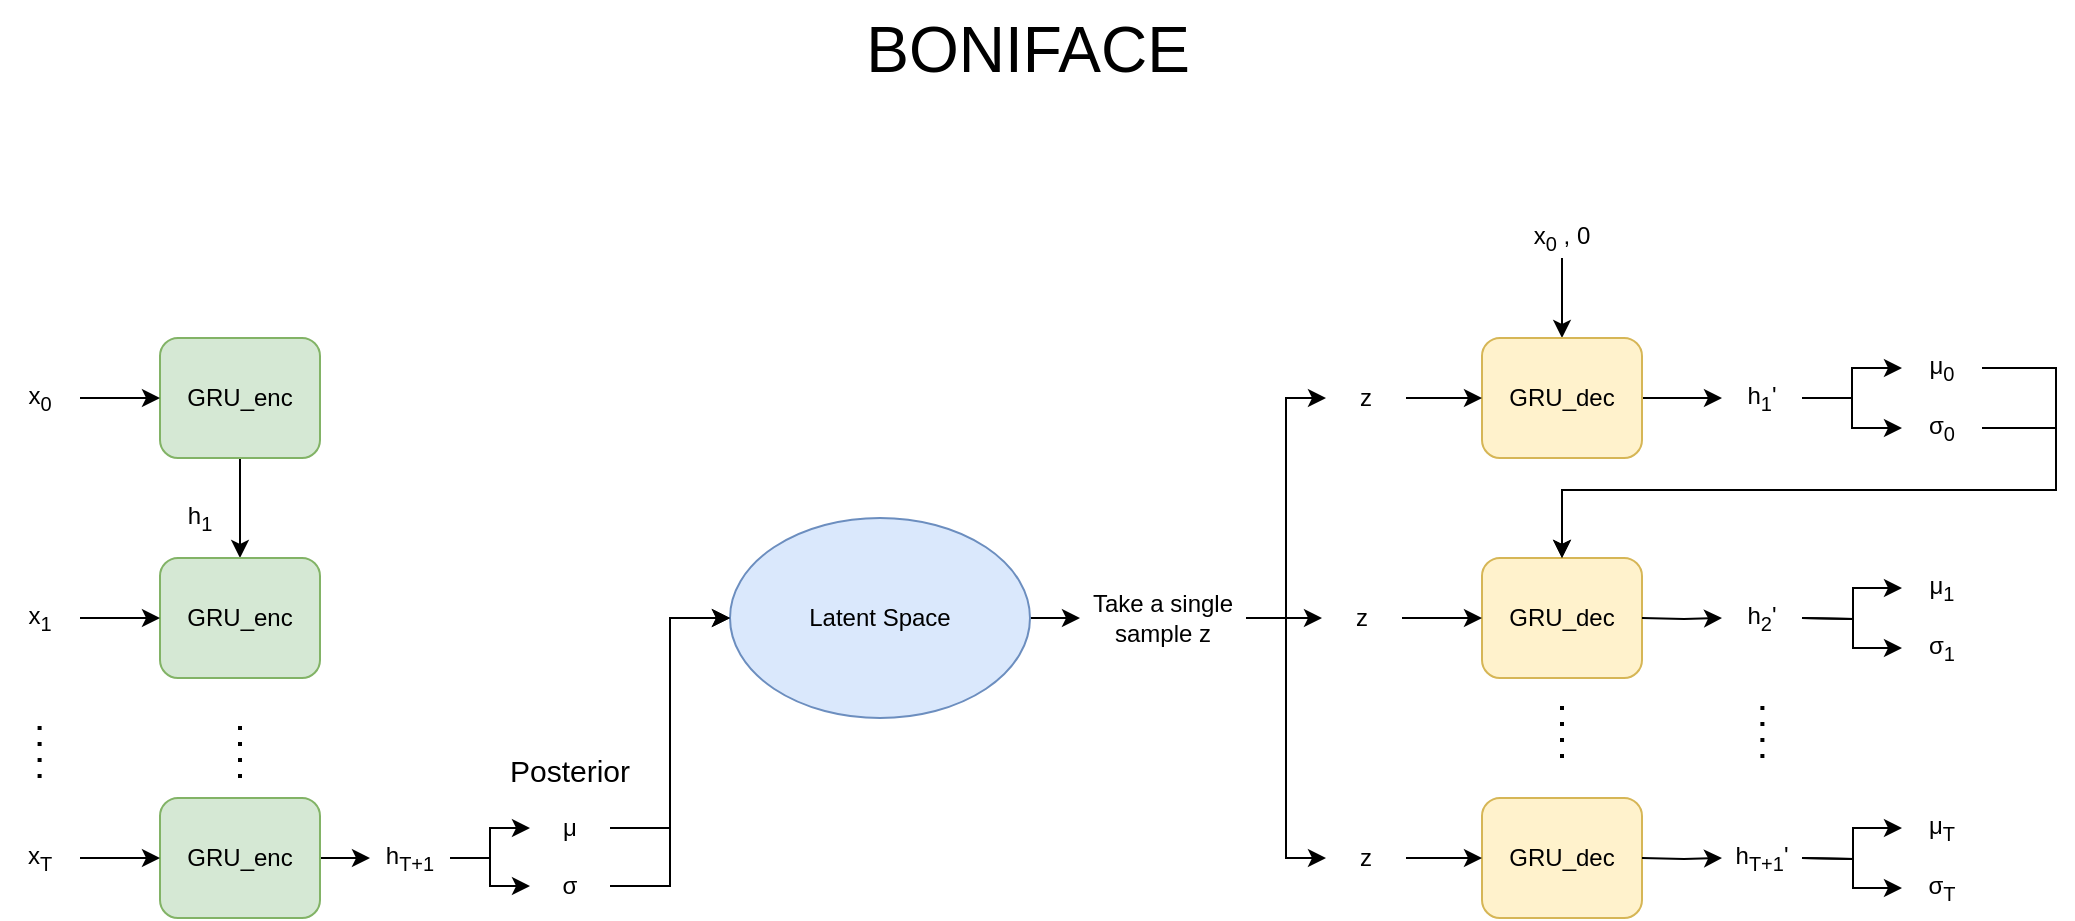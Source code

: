<mxfile version="14.6.7" type="device"><diagram id="DZ8NXuXy_GfrIPUwnaeM" name="Page-1"><mxGraphModel dx="1673" dy="916" grid="1" gridSize="10" guides="1" tooltips="1" connect="1" arrows="1" fold="1" page="1" pageScale="1" pageWidth="1169" pageHeight="827" math="0" shadow="0"><root><mxCell id="0"/><mxCell id="1" parent="0"/><mxCell id="oNLBXndo9JrF9wz1wPDk-12" value="" style="edgeStyle=orthogonalEdgeStyle;rounded=0;orthogonalLoop=1;jettySize=auto;html=1;" edge="1" parent="1" source="oNLBXndo9JrF9wz1wPDk-1" target="oNLBXndo9JrF9wz1wPDk-2"><mxGeometry relative="1" as="geometry"/></mxCell><mxCell id="oNLBXndo9JrF9wz1wPDk-1" value="GRU_enc" style="rounded=1;whiteSpace=wrap;html=1;fillColor=#d5e8d4;strokeColor=#82b366;" vertex="1" parent="1"><mxGeometry x="151" y="299" width="80" height="60" as="geometry"/></mxCell><mxCell id="oNLBXndo9JrF9wz1wPDk-2" value="GRU_enc" style="rounded=1;whiteSpace=wrap;html=1;fillColor=#d5e8d4;strokeColor=#82b366;" vertex="1" parent="1"><mxGeometry x="151" y="409" width="80" height="60" as="geometry"/></mxCell><mxCell id="oNLBXndo9JrF9wz1wPDk-87" value="" style="edgeStyle=orthogonalEdgeStyle;rounded=0;orthogonalLoop=1;jettySize=auto;html=1;" edge="1" parent="1" source="oNLBXndo9JrF9wz1wPDk-3" target="oNLBXndo9JrF9wz1wPDk-21"><mxGeometry relative="1" as="geometry"/></mxCell><mxCell id="oNLBXndo9JrF9wz1wPDk-3" value="GRU_enc" style="rounded=1;whiteSpace=wrap;html=1;fillColor=#d5e8d4;strokeColor=#82b366;" vertex="1" parent="1"><mxGeometry x="151" y="529" width="80" height="60" as="geometry"/></mxCell><mxCell id="oNLBXndo9JrF9wz1wPDk-6" value="" style="edgeStyle=orthogonalEdgeStyle;rounded=0;orthogonalLoop=1;jettySize=auto;html=1;" edge="1" parent="1" source="oNLBXndo9JrF9wz1wPDk-5" target="oNLBXndo9JrF9wz1wPDk-1"><mxGeometry relative="1" as="geometry"/></mxCell><mxCell id="oNLBXndo9JrF9wz1wPDk-5" value="x&lt;sub&gt;0&lt;/sub&gt;" style="text;html=1;strokeColor=none;fillColor=none;align=center;verticalAlign=middle;whiteSpace=wrap;rounded=0;" vertex="1" parent="1"><mxGeometry x="71" y="319" width="40" height="20" as="geometry"/></mxCell><mxCell id="oNLBXndo9JrF9wz1wPDk-7" value="" style="edgeStyle=orthogonalEdgeStyle;rounded=0;orthogonalLoop=1;jettySize=auto;html=1;" edge="1" source="oNLBXndo9JrF9wz1wPDk-8" parent="1"><mxGeometry relative="1" as="geometry"><mxPoint x="151" y="439" as="targetPoint"/></mxGeometry></mxCell><mxCell id="oNLBXndo9JrF9wz1wPDk-8" value="x&lt;sub&gt;1&lt;/sub&gt;" style="text;html=1;strokeColor=none;fillColor=none;align=center;verticalAlign=middle;whiteSpace=wrap;rounded=0;" vertex="1" parent="1"><mxGeometry x="71" y="429" width="40" height="20" as="geometry"/></mxCell><mxCell id="oNLBXndo9JrF9wz1wPDk-9" value="" style="edgeStyle=orthogonalEdgeStyle;rounded=0;orthogonalLoop=1;jettySize=auto;html=1;" edge="1" source="oNLBXndo9JrF9wz1wPDk-10" parent="1"><mxGeometry relative="1" as="geometry"><mxPoint x="151" y="559" as="targetPoint"/></mxGeometry></mxCell><mxCell id="oNLBXndo9JrF9wz1wPDk-10" value="x&lt;sub&gt;T&lt;/sub&gt;" style="text;html=1;strokeColor=none;fillColor=none;align=center;verticalAlign=middle;whiteSpace=wrap;rounded=0;" vertex="1" parent="1"><mxGeometry x="71" y="549" width="40" height="20" as="geometry"/></mxCell><mxCell id="oNLBXndo9JrF9wz1wPDk-15" value="" style="edgeStyle=orthogonalEdgeStyle;rounded=0;orthogonalLoop=1;jettySize=auto;html=1;" edge="1" parent="1" source="oNLBXndo9JrF9wz1wPDk-14"><mxGeometry relative="1" as="geometry"><mxPoint x="852" y="299" as="targetPoint"/></mxGeometry></mxCell><mxCell id="oNLBXndo9JrF9wz1wPDk-14" value="x&lt;sub&gt;0&lt;/sub&gt; , 0&lt;br&gt;&lt;sub&gt;&lt;/sub&gt;" style="text;html=1;strokeColor=none;fillColor=none;align=center;verticalAlign=middle;whiteSpace=wrap;rounded=0;" vertex="1" parent="1"><mxGeometry x="832" y="239" width="40" height="20" as="geometry"/></mxCell><mxCell id="oNLBXndo9JrF9wz1wPDk-16" value="h&lt;sub&gt;1&lt;/sub&gt;" style="text;html=1;strokeColor=none;fillColor=none;align=center;verticalAlign=middle;whiteSpace=wrap;rounded=0;" vertex="1" parent="1"><mxGeometry x="151" y="379" width="40" height="20" as="geometry"/></mxCell><mxCell id="oNLBXndo9JrF9wz1wPDk-17" value="" style="endArrow=none;dashed=1;html=1;dashPattern=1 3;strokeWidth=2;" edge="1" parent="1"><mxGeometry width="50" height="50" relative="1" as="geometry"><mxPoint x="191" y="519" as="sourcePoint"/><mxPoint x="191" y="489" as="targetPoint"/></mxGeometry></mxCell><mxCell id="oNLBXndo9JrF9wz1wPDk-112" value="" style="edgeStyle=orthogonalEdgeStyle;rounded=0;orthogonalLoop=1;jettySize=auto;html=1;" edge="1" parent="1" source="oNLBXndo9JrF9wz1wPDk-18" target="oNLBXndo9JrF9wz1wPDk-37"><mxGeometry relative="1" as="geometry"/></mxCell><mxCell id="oNLBXndo9JrF9wz1wPDk-18" value="Latent Space" style="ellipse;whiteSpace=wrap;html=1;fillColor=#dae8fc;strokeColor=#6c8ebf;" vertex="1" parent="1"><mxGeometry x="436" y="389" width="150" height="100" as="geometry"/></mxCell><mxCell id="oNLBXndo9JrF9wz1wPDk-20" value="" style="endArrow=none;dashed=1;html=1;dashPattern=1 3;strokeWidth=2;" edge="1" parent="1"><mxGeometry width="50" height="50" relative="1" as="geometry"><mxPoint x="90.8" y="519" as="sourcePoint"/><mxPoint x="90.8" y="489" as="targetPoint"/></mxGeometry></mxCell><mxCell id="oNLBXndo9JrF9wz1wPDk-90" style="edgeStyle=orthogonalEdgeStyle;rounded=0;orthogonalLoop=1;jettySize=auto;html=1;entryX=0;entryY=0.5;entryDx=0;entryDy=0;" edge="1" parent="1" source="oNLBXndo9JrF9wz1wPDk-21" target="oNLBXndo9JrF9wz1wPDk-88"><mxGeometry relative="1" as="geometry"/></mxCell><mxCell id="oNLBXndo9JrF9wz1wPDk-91" style="edgeStyle=orthogonalEdgeStyle;rounded=0;orthogonalLoop=1;jettySize=auto;html=1;exitX=1;exitY=0.5;exitDx=0;exitDy=0;entryX=0;entryY=0.5;entryDx=0;entryDy=0;" edge="1" parent="1" source="oNLBXndo9JrF9wz1wPDk-21" target="oNLBXndo9JrF9wz1wPDk-89"><mxGeometry relative="1" as="geometry"/></mxCell><mxCell id="oNLBXndo9JrF9wz1wPDk-21" value="h&lt;sub&gt;T+1&lt;/sub&gt;" style="text;html=1;strokeColor=none;fillColor=none;align=center;verticalAlign=middle;whiteSpace=wrap;rounded=0;" vertex="1" parent="1"><mxGeometry x="256" y="549" width="40" height="20" as="geometry"/></mxCell><mxCell id="oNLBXndo9JrF9wz1wPDk-33" style="edgeStyle=orthogonalEdgeStyle;rounded=0;orthogonalLoop=1;jettySize=auto;html=1;exitX=1;exitY=0.5;exitDx=0;exitDy=0;entryX=0;entryY=0.5;entryDx=0;entryDy=0;" edge="1" parent="1" source="oNLBXndo9JrF9wz1wPDk-22" target="oNLBXndo9JrF9wz1wPDk-31"><mxGeometry relative="1" as="geometry"/></mxCell><mxCell id="oNLBXndo9JrF9wz1wPDk-22" value="GRU_dec" style="rounded=1;whiteSpace=wrap;html=1;fillColor=#fff2cc;strokeColor=#d6b656;" vertex="1" parent="1"><mxGeometry x="812" y="299" width="80" height="60" as="geometry"/></mxCell><mxCell id="oNLBXndo9JrF9wz1wPDk-23" value="GRU_dec" style="rounded=1;whiteSpace=wrap;html=1;fillColor=#fff2cc;strokeColor=#d6b656;" vertex="1" parent="1"><mxGeometry x="812" y="409" width="80" height="60" as="geometry"/></mxCell><mxCell id="oNLBXndo9JrF9wz1wPDk-24" value="GRU_dec" style="rounded=1;whiteSpace=wrap;html=1;fillColor=#fff2cc;strokeColor=#d6b656;" vertex="1" parent="1"><mxGeometry x="812" y="529" width="80" height="60" as="geometry"/></mxCell><mxCell id="oNLBXndo9JrF9wz1wPDk-29" value="" style="edgeStyle=orthogonalEdgeStyle;rounded=0;orthogonalLoop=1;jettySize=auto;html=1;" edge="1" source="oNLBXndo9JrF9wz1wPDk-30" parent="1"><mxGeometry relative="1" as="geometry"><mxPoint x="812" y="329" as="targetPoint"/></mxGeometry></mxCell><mxCell id="oNLBXndo9JrF9wz1wPDk-30" value="z" style="text;html=1;strokeColor=none;fillColor=none;align=center;verticalAlign=middle;whiteSpace=wrap;rounded=0;" vertex="1" parent="1"><mxGeometry x="734" y="319" width="40" height="20" as="geometry"/></mxCell><mxCell id="oNLBXndo9JrF9wz1wPDk-100" style="edgeStyle=orthogonalEdgeStyle;rounded=0;orthogonalLoop=1;jettySize=auto;html=1;entryX=0;entryY=0.5;entryDx=0;entryDy=0;" edge="1" parent="1" source="oNLBXndo9JrF9wz1wPDk-31" target="oNLBXndo9JrF9wz1wPDk-77"><mxGeometry relative="1" as="geometry"/></mxCell><mxCell id="oNLBXndo9JrF9wz1wPDk-101" style="edgeStyle=orthogonalEdgeStyle;rounded=0;orthogonalLoop=1;jettySize=auto;html=1;entryX=0;entryY=0.5;entryDx=0;entryDy=0;" edge="1" parent="1" source="oNLBXndo9JrF9wz1wPDk-31" target="oNLBXndo9JrF9wz1wPDk-78"><mxGeometry relative="1" as="geometry"/></mxCell><mxCell id="oNLBXndo9JrF9wz1wPDk-31" value="h&lt;sub&gt;1&lt;/sub&gt;'" style="text;html=1;strokeColor=none;fillColor=none;align=center;verticalAlign=middle;whiteSpace=wrap;rounded=0;" vertex="1" parent="1"><mxGeometry x="932" y="319" width="40" height="20" as="geometry"/></mxCell><mxCell id="oNLBXndo9JrF9wz1wPDk-114" style="edgeStyle=orthogonalEdgeStyle;rounded=0;orthogonalLoop=1;jettySize=auto;html=1;entryX=0;entryY=0.5;entryDx=0;entryDy=0;" edge="1" parent="1" source="oNLBXndo9JrF9wz1wPDk-37" target="oNLBXndo9JrF9wz1wPDk-99"><mxGeometry relative="1" as="geometry"/></mxCell><mxCell id="oNLBXndo9JrF9wz1wPDk-116" style="edgeStyle=orthogonalEdgeStyle;rounded=0;orthogonalLoop=1;jettySize=auto;html=1;entryX=0;entryY=0.5;entryDx=0;entryDy=0;" edge="1" parent="1" source="oNLBXndo9JrF9wz1wPDk-37" target="oNLBXndo9JrF9wz1wPDk-30"><mxGeometry relative="1" as="geometry"/></mxCell><mxCell id="oNLBXndo9JrF9wz1wPDk-117" style="edgeStyle=orthogonalEdgeStyle;rounded=0;orthogonalLoop=1;jettySize=auto;html=1;entryX=0;entryY=0.5;entryDx=0;entryDy=0;" edge="1" parent="1" source="oNLBXndo9JrF9wz1wPDk-37" target="oNLBXndo9JrF9wz1wPDk-84"><mxGeometry relative="1" as="geometry"/></mxCell><mxCell id="oNLBXndo9JrF9wz1wPDk-37" value="&lt;div&gt;Take a single sample z&lt;br&gt;&lt;/div&gt;" style="text;html=1;strokeColor=none;fillColor=none;align=center;verticalAlign=middle;whiteSpace=wrap;rounded=0;" vertex="1" parent="1"><mxGeometry x="611" y="421" width="83" height="36" as="geometry"/></mxCell><mxCell id="oNLBXndo9JrF9wz1wPDk-57" style="edgeStyle=orthogonalEdgeStyle;rounded=0;orthogonalLoop=1;jettySize=auto;html=1;exitX=1;exitY=0.5;exitDx=0;exitDy=0;entryX=0;entryY=0.5;entryDx=0;entryDy=0;" edge="1" target="oNLBXndo9JrF9wz1wPDk-59" parent="1"><mxGeometry relative="1" as="geometry"><mxPoint x="892" y="439" as="sourcePoint"/></mxGeometry></mxCell><mxCell id="oNLBXndo9JrF9wz1wPDk-59" value="h&lt;sub&gt;2&lt;/sub&gt;'" style="text;html=1;strokeColor=none;fillColor=none;align=center;verticalAlign=middle;whiteSpace=wrap;rounded=0;" vertex="1" parent="1"><mxGeometry x="932" y="429" width="40" height="20" as="geometry"/></mxCell><mxCell id="oNLBXndo9JrF9wz1wPDk-69" style="edgeStyle=orthogonalEdgeStyle;rounded=0;orthogonalLoop=1;jettySize=auto;html=1;exitX=1;exitY=0.5;exitDx=0;exitDy=0;entryX=0;entryY=0.5;entryDx=0;entryDy=0;" edge="1" target="oNLBXndo9JrF9wz1wPDk-71" parent="1"><mxGeometry relative="1" as="geometry"><mxPoint x="892" y="559" as="sourcePoint"/></mxGeometry></mxCell><mxCell id="oNLBXndo9JrF9wz1wPDk-71" value="h&lt;sub&gt;T+1&lt;/sub&gt;'" style="text;html=1;strokeColor=none;fillColor=none;align=center;verticalAlign=middle;whiteSpace=wrap;rounded=0;" vertex="1" parent="1"><mxGeometry x="932" y="549" width="40" height="20" as="geometry"/></mxCell><mxCell id="oNLBXndo9JrF9wz1wPDk-74" value="" style="endArrow=none;dashed=1;html=1;dashPattern=1 3;strokeWidth=2;" edge="1" parent="1"><mxGeometry width="50" height="50" relative="1" as="geometry"><mxPoint x="952.2" y="509" as="sourcePoint"/><mxPoint x="952.2" y="479" as="targetPoint"/></mxGeometry></mxCell><mxCell id="oNLBXndo9JrF9wz1wPDk-75" value="" style="endArrow=none;dashed=1;html=1;dashPattern=1 3;strokeWidth=2;" edge="1" parent="1"><mxGeometry width="50" height="50" relative="1" as="geometry"><mxPoint x="852" y="509" as="sourcePoint"/><mxPoint x="852" y="479" as="targetPoint"/></mxGeometry></mxCell><mxCell id="oNLBXndo9JrF9wz1wPDk-118" style="edgeStyle=orthogonalEdgeStyle;rounded=0;orthogonalLoop=1;jettySize=auto;html=1;entryX=0.5;entryY=0;entryDx=0;entryDy=0;" edge="1" parent="1" source="oNLBXndo9JrF9wz1wPDk-77" target="oNLBXndo9JrF9wz1wPDk-23"><mxGeometry relative="1" as="geometry"><Array as="points"><mxPoint x="1099" y="314"/><mxPoint x="1099" y="375"/><mxPoint x="852" y="375"/></Array></mxGeometry></mxCell><mxCell id="oNLBXndo9JrF9wz1wPDk-77" value="μ&lt;sub&gt;0&lt;/sub&gt;" style="text;html=1;strokeColor=none;fillColor=none;align=center;verticalAlign=middle;whiteSpace=wrap;rounded=0;" vertex="1" parent="1"><mxGeometry x="1022" y="304" width="40" height="20" as="geometry"/></mxCell><mxCell id="oNLBXndo9JrF9wz1wPDk-119" style="edgeStyle=orthogonalEdgeStyle;rounded=0;orthogonalLoop=1;jettySize=auto;html=1;exitX=1;exitY=0.5;exitDx=0;exitDy=0;entryX=0.5;entryY=0;entryDx=0;entryDy=0;" edge="1" parent="1" source="oNLBXndo9JrF9wz1wPDk-78" target="oNLBXndo9JrF9wz1wPDk-23"><mxGeometry relative="1" as="geometry"><Array as="points"><mxPoint x="1099" y="344"/><mxPoint x="1099" y="375"/><mxPoint x="852" y="375"/></Array></mxGeometry></mxCell><mxCell id="oNLBXndo9JrF9wz1wPDk-78" value="σ&lt;sub&gt;0&lt;/sub&gt;" style="text;html=1;strokeColor=none;fillColor=none;align=center;verticalAlign=middle;whiteSpace=wrap;rounded=0;" vertex="1" parent="1"><mxGeometry x="1022" y="334" width="40" height="20" as="geometry"/></mxCell><mxCell id="oNLBXndo9JrF9wz1wPDk-85" value="" style="edgeStyle=orthogonalEdgeStyle;rounded=0;orthogonalLoop=1;jettySize=auto;html=1;" edge="1" parent="1" source="oNLBXndo9JrF9wz1wPDk-84" target="oNLBXndo9JrF9wz1wPDk-24"><mxGeometry relative="1" as="geometry"/></mxCell><mxCell id="oNLBXndo9JrF9wz1wPDk-84" value="z" style="text;html=1;strokeColor=none;fillColor=none;align=center;verticalAlign=middle;whiteSpace=wrap;rounded=0;" vertex="1" parent="1"><mxGeometry x="734" y="549" width="40" height="20" as="geometry"/></mxCell><mxCell id="oNLBXndo9JrF9wz1wPDk-86" value="&lt;font style=&quot;font-size: 32px&quot;&gt;BONIFACE&lt;/font&gt;" style="text;html=1;strokeColor=none;fillColor=none;align=center;verticalAlign=middle;whiteSpace=wrap;rounded=0;" vertex="1" parent="1"><mxGeometry x="471" y="130" width="228" height="50" as="geometry"/></mxCell><mxCell id="oNLBXndo9JrF9wz1wPDk-92" style="edgeStyle=orthogonalEdgeStyle;rounded=0;orthogonalLoop=1;jettySize=auto;html=1;exitX=1;exitY=0.5;exitDx=0;exitDy=0;entryX=0;entryY=0.5;entryDx=0;entryDy=0;" edge="1" parent="1" source="oNLBXndo9JrF9wz1wPDk-88" target="oNLBXndo9JrF9wz1wPDk-18"><mxGeometry relative="1" as="geometry"/></mxCell><mxCell id="oNLBXndo9JrF9wz1wPDk-88" value="μ" style="text;html=1;strokeColor=none;fillColor=none;align=center;verticalAlign=middle;whiteSpace=wrap;rounded=0;" vertex="1" parent="1"><mxGeometry x="336" y="534" width="40" height="20" as="geometry"/></mxCell><mxCell id="oNLBXndo9JrF9wz1wPDk-94" style="edgeStyle=orthogonalEdgeStyle;rounded=0;orthogonalLoop=1;jettySize=auto;html=1;entryX=0;entryY=0.5;entryDx=0;entryDy=0;" edge="1" parent="1" source="oNLBXndo9JrF9wz1wPDk-89" target="oNLBXndo9JrF9wz1wPDk-18"><mxGeometry relative="1" as="geometry"/></mxCell><mxCell id="oNLBXndo9JrF9wz1wPDk-89" value="σ" style="text;html=1;strokeColor=none;fillColor=none;align=center;verticalAlign=middle;whiteSpace=wrap;rounded=0;" vertex="1" parent="1"><mxGeometry x="336" y="563" width="40" height="20" as="geometry"/></mxCell><mxCell id="oNLBXndo9JrF9wz1wPDk-95" value="&lt;font style=&quot;font-size: 15px&quot;&gt;Posterior&lt;/font&gt;" style="text;html=1;strokeColor=none;fillColor=none;align=center;verticalAlign=middle;whiteSpace=wrap;rounded=0;" vertex="1" parent="1"><mxGeometry x="336" y="505" width="40" height="20" as="geometry"/></mxCell><mxCell id="oNLBXndo9JrF9wz1wPDk-98" value="" style="edgeStyle=orthogonalEdgeStyle;rounded=0;orthogonalLoop=1;jettySize=auto;html=1;" edge="1" source="oNLBXndo9JrF9wz1wPDk-99" parent="1"><mxGeometry relative="1" as="geometry"><mxPoint x="812" y="439" as="targetPoint"/></mxGeometry></mxCell><mxCell id="oNLBXndo9JrF9wz1wPDk-99" value="z" style="text;html=1;strokeColor=none;fillColor=none;align=center;verticalAlign=middle;whiteSpace=wrap;rounded=0;" vertex="1" parent="1"><mxGeometry x="732" y="429" width="40" height="20" as="geometry"/></mxCell><mxCell id="oNLBXndo9JrF9wz1wPDk-102" style="edgeStyle=orthogonalEdgeStyle;rounded=0;orthogonalLoop=1;jettySize=auto;html=1;entryX=0;entryY=0.5;entryDx=0;entryDy=0;" edge="1" target="oNLBXndo9JrF9wz1wPDk-104" parent="1"><mxGeometry relative="1" as="geometry"><mxPoint x="972" y="439.034" as="sourcePoint"/></mxGeometry></mxCell><mxCell id="oNLBXndo9JrF9wz1wPDk-103" style="edgeStyle=orthogonalEdgeStyle;rounded=0;orthogonalLoop=1;jettySize=auto;html=1;entryX=0;entryY=0.5;entryDx=0;entryDy=0;" edge="1" target="oNLBXndo9JrF9wz1wPDk-105" parent="1"><mxGeometry relative="1" as="geometry"><mxPoint x="972" y="439.034" as="sourcePoint"/></mxGeometry></mxCell><mxCell id="oNLBXndo9JrF9wz1wPDk-104" value="μ&lt;sub&gt;1&lt;/sub&gt;" style="text;html=1;strokeColor=none;fillColor=none;align=center;verticalAlign=middle;whiteSpace=wrap;rounded=0;" vertex="1" parent="1"><mxGeometry x="1022" y="414" width="40" height="20" as="geometry"/></mxCell><mxCell id="oNLBXndo9JrF9wz1wPDk-105" value="σ&lt;sub&gt;1&lt;/sub&gt;" style="text;html=1;strokeColor=none;fillColor=none;align=center;verticalAlign=middle;whiteSpace=wrap;rounded=0;" vertex="1" parent="1"><mxGeometry x="1022" y="444" width="40" height="20" as="geometry"/></mxCell><mxCell id="oNLBXndo9JrF9wz1wPDk-106" style="edgeStyle=orthogonalEdgeStyle;rounded=0;orthogonalLoop=1;jettySize=auto;html=1;entryX=0;entryY=0.5;entryDx=0;entryDy=0;" edge="1" target="oNLBXndo9JrF9wz1wPDk-108" parent="1"><mxGeometry relative="1" as="geometry"><mxPoint x="972" y="559.034" as="sourcePoint"/></mxGeometry></mxCell><mxCell id="oNLBXndo9JrF9wz1wPDk-107" style="edgeStyle=orthogonalEdgeStyle;rounded=0;orthogonalLoop=1;jettySize=auto;html=1;entryX=0;entryY=0.5;entryDx=0;entryDy=0;" edge="1" target="oNLBXndo9JrF9wz1wPDk-109" parent="1"><mxGeometry relative="1" as="geometry"><mxPoint x="972" y="559.034" as="sourcePoint"/></mxGeometry></mxCell><mxCell id="oNLBXndo9JrF9wz1wPDk-108" value="μ&lt;sub&gt;T&lt;/sub&gt;" style="text;html=1;strokeColor=none;fillColor=none;align=center;verticalAlign=middle;whiteSpace=wrap;rounded=0;" vertex="1" parent="1"><mxGeometry x="1022" y="534" width="40" height="20" as="geometry"/></mxCell><mxCell id="oNLBXndo9JrF9wz1wPDk-109" value="&lt;div&gt;σ&lt;sub&gt;T&lt;/sub&gt;&lt;/div&gt;" style="text;html=1;strokeColor=none;fillColor=none;align=center;verticalAlign=middle;whiteSpace=wrap;rounded=0;" vertex="1" parent="1"><mxGeometry x="1022" y="564" width="40" height="20" as="geometry"/></mxCell></root></mxGraphModel></diagram></mxfile>
